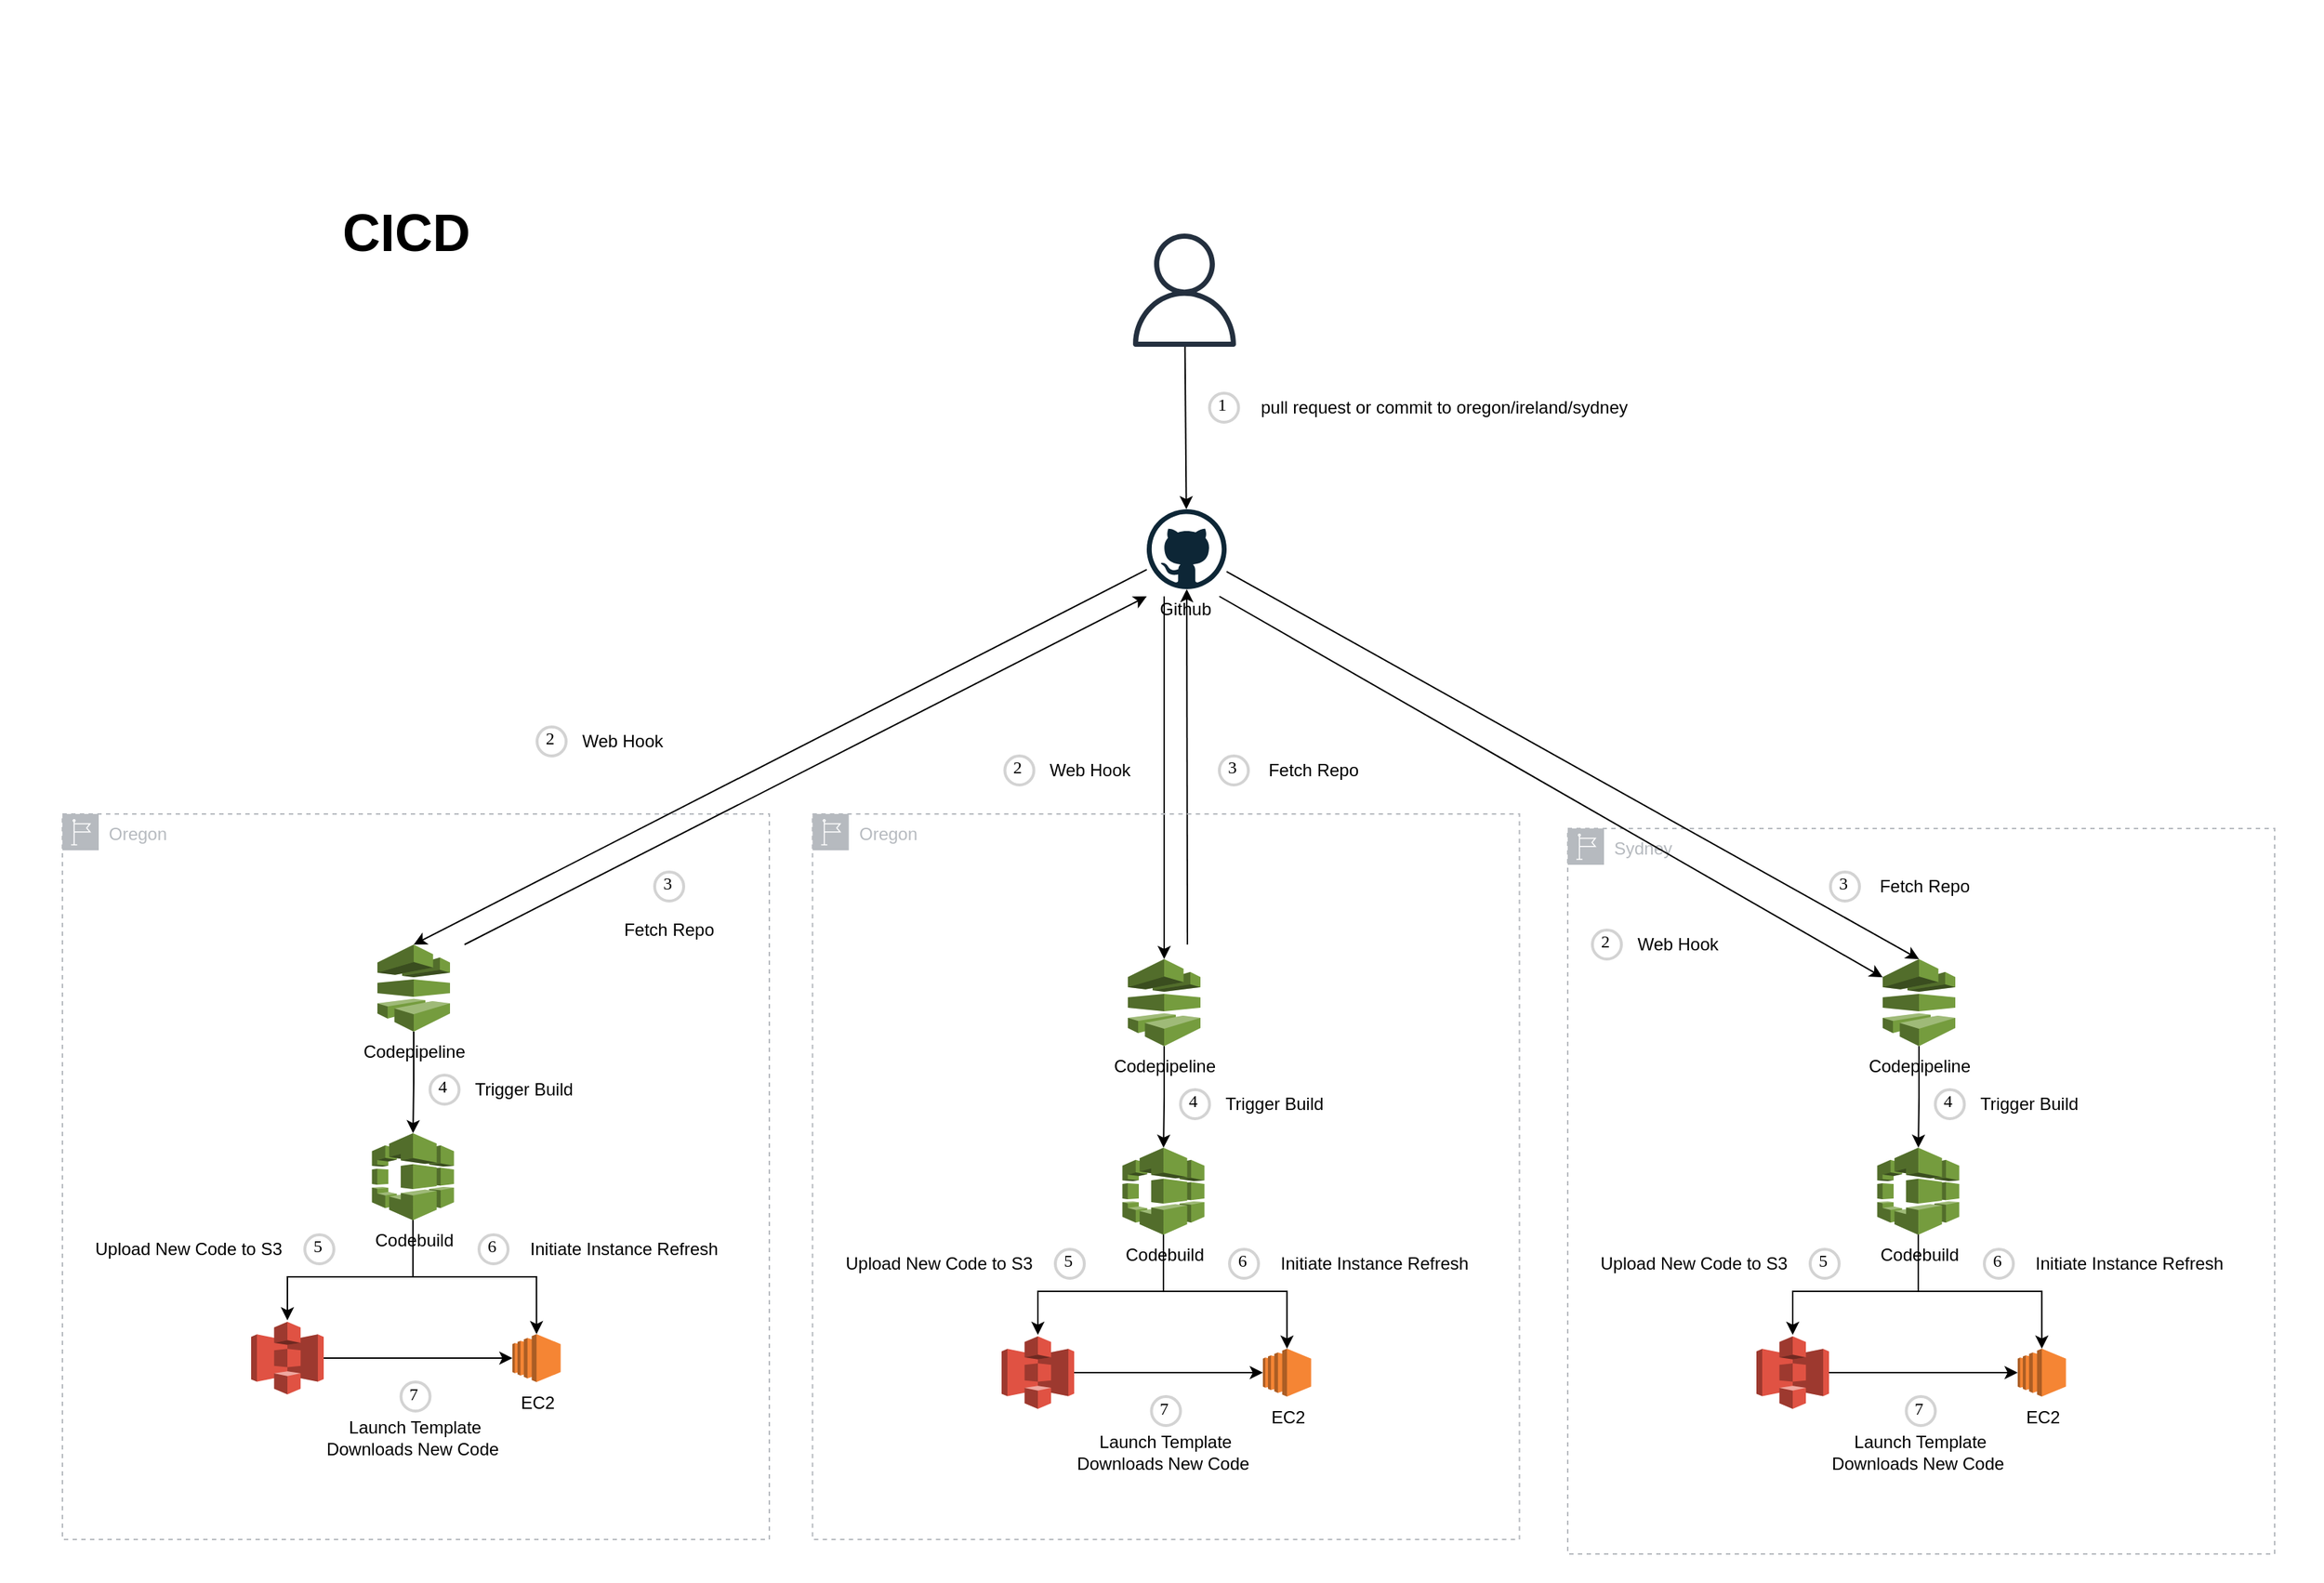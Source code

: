 <mxfile version="14.4.7" type="device"><diagram id="VI2CmjY19Yyj7ONXgsYY" name="Page-1"><mxGraphModel dx="4261" dy="3275" grid="1" gridSize="10" guides="1" tooltips="1" connect="1" arrows="1" fold="1" page="1" pageScale="1" pageWidth="827" pageHeight="1169" math="0" shadow="0"><root><mxCell id="0"/><mxCell id="1" parent="0"/><mxCell id="0wyqrArvDqqkzCASYWsu-60" value="" style="html=1;align=center;verticalAlign=top;rounded=1;absoluteArcSize=1;arcSize=20;dashed=1;strokeColor=none;" vertex="1" parent="1"><mxGeometry x="-1620" y="-2310" width="1600" height="1090" as="geometry"/></mxCell><mxCell id="0wyqrArvDqqkzCASYWsu-1" value="Oregon" style="outlineConnect=0;gradientColor=none;html=1;whiteSpace=wrap;fontSize=12;fontStyle=0;shape=mxgraph.aws4.group;grIcon=mxgraph.aws4.group_region;strokeColor=#B6BABF;fillColor=none;verticalAlign=top;align=left;spacingLeft=30;fontColor=#B6BABF;dashed=1;" vertex="1" parent="1"><mxGeometry x="-1577" y="-1749" width="487" height="500" as="geometry"/></mxCell><mxCell id="2IkIX0NBe9HeWPAB8Rjf-5" style="edgeStyle=orthogonalEdgeStyle;rounded=0;orthogonalLoop=1;jettySize=auto;html=1;exitX=1;exitY=0.5;exitDx=0;exitDy=0;exitPerimeter=0;entryX=0;entryY=0.5;entryDx=0;entryDy=0;entryPerimeter=0;" parent="1" source="2IkIX0NBe9HeWPAB8Rjf-1" target="Xz6c9rs2hVjiOxUgCXyi-18" edge="1"><mxGeometry relative="1" as="geometry"/></mxCell><mxCell id="2IkIX0NBe9HeWPAB8Rjf-1" value="" style="outlineConnect=0;dashed=1;verticalLabelPosition=bottom;verticalAlign=top;align=left;html=1;shape=mxgraph.aws3.s3;fillColor=#E05243;gradientColor=none;fontFamily=Helvetica;fontSize=12;fontColor=#B6BABF;strokeColor=#B6BABF;" parent="1" vertex="1"><mxGeometry x="-1447" y="-1399" width="50" height="50" as="geometry"/></mxCell><mxCell id="dFeCmKXPbSQyM2Zp5v_m-1" style="rounded=0;orthogonalLoop=1;jettySize=auto;html=1;entryX=0.5;entryY=0;entryDx=0;entryDy=0;entryPerimeter=0;" parent="1" source="fUifBIM_3LomGYKWxlKh-23" target="dFeCmKXPbSQyM2Zp5v_m-7" edge="1"><mxGeometry relative="1" as="geometry"><mxPoint x="-1348" y="-1692" as="targetPoint"/></mxGeometry></mxCell><mxCell id="fUifBIM_3LomGYKWxlKh-23" value="Github&amp;nbsp;" style="dashed=0;outlineConnect=0;html=1;align=center;labelPosition=center;verticalLabelPosition=bottom;verticalAlign=top;shape=mxgraph.weblogos.github" parent="1" vertex="1"><mxGeometry x="-830" y="-1959" width="55" height="55" as="geometry"/></mxCell><mxCell id="owG1QunbS8IT0_p3A75P-19" value="" style="outlineConnect=0;fontColor=#232F3E;gradientColor=none;fillColor=#232F3E;strokeColor=none;dashed=0;verticalLabelPosition=bottom;verticalAlign=top;align=center;html=1;fontSize=12;fontStyle=0;aspect=fixed;pointerEvents=1;shape=mxgraph.aws4.user;" parent="1" vertex="1"><mxGeometry x="-843" y="-2149" width="78" height="78" as="geometry"/></mxCell><mxCell id="owG1QunbS8IT0_p3A75P-20" value="" style="endArrow=classic;html=1;" parent="1" source="owG1QunbS8IT0_p3A75P-19" target="fUifBIM_3LomGYKWxlKh-23" edge="1"><mxGeometry width="50" height="50" relative="1" as="geometry"><mxPoint x="-1012.5" y="-1809" as="sourcePoint"/><mxPoint x="-774.5" y="-1959" as="targetPoint"/></mxGeometry></mxCell><mxCell id="Xz6c9rs2hVjiOxUgCXyi-14" value="pull request or commit to oregon/ireland/sydney" style="text;html=1;strokeColor=none;fillColor=none;align=center;verticalAlign=middle;whiteSpace=wrap;rounded=0;" parent="1" vertex="1"><mxGeometry x="-765" y="-2039" width="280" height="20" as="geometry"/></mxCell><mxCell id="Xz6c9rs2hVjiOxUgCXyi-18" value="EC2" style="outlineConnect=0;dashed=0;verticalLabelPosition=bottom;verticalAlign=top;align=center;html=1;shape=mxgraph.aws3.ec2;fillColor=#F58534;gradientColor=none;" parent="1" vertex="1"><mxGeometry x="-1267" y="-1390.5" width="33.25" height="33" as="geometry"/></mxCell><mxCell id="2IkIX0NBe9HeWPAB8Rjf-4" style="edgeStyle=orthogonalEdgeStyle;rounded=0;orthogonalLoop=1;jettySize=auto;html=1;exitX=0.5;exitY=1;exitDx=0;exitDy=0;exitPerimeter=0;" parent="1" edge="1"><mxGeometry relative="1" as="geometry"><mxPoint x="-1335.5" y="-1470" as="sourcePoint"/><mxPoint x="-1422" y="-1400" as="targetPoint"/><Array as="points"><mxPoint x="-1335" y="-1430"/><mxPoint x="-1422" y="-1430"/></Array></mxGeometry></mxCell><mxCell id="2IkIX0NBe9HeWPAB8Rjf-6" style="edgeStyle=orthogonalEdgeStyle;rounded=0;orthogonalLoop=1;jettySize=auto;html=1;exitX=0.5;exitY=1;exitDx=0;exitDy=0;exitPerimeter=0;entryX=0.5;entryY=0;entryDx=0;entryDy=0;entryPerimeter=0;" parent="1" source="2IkIX0NBe9HeWPAB8Rjf-2" target="Xz6c9rs2hVjiOxUgCXyi-18" edge="1"><mxGeometry relative="1" as="geometry"><Array as="points"><mxPoint x="-1335" y="-1430"/><mxPoint x="-1250" y="-1430"/></Array></mxGeometry></mxCell><mxCell id="2IkIX0NBe9HeWPAB8Rjf-2" value="Codebuild" style="outlineConnect=0;dashed=0;verticalLabelPosition=bottom;verticalAlign=top;align=center;html=1;shape=mxgraph.aws3.codebuild;fillColor=#759C3E;gradientColor=none;" parent="1" vertex="1"><mxGeometry x="-1363.75" y="-1529" width="56.5" height="60" as="geometry"/></mxCell><mxCell id="dFeCmKXPbSQyM2Zp5v_m-2" value="Fetch Repo" style="text;html=1;strokeColor=none;fillColor=none;align=center;verticalAlign=middle;whiteSpace=wrap;rounded=0;" parent="1" vertex="1"><mxGeometry x="-1204" y="-1679" width="90" height="20" as="geometry"/></mxCell><mxCell id="dFeCmKXPbSQyM2Zp5v_m-3" value="1" style="ellipse;whiteSpace=wrap;html=1;aspect=fixed;strokeWidth=2;fontFamily=Tahoma;spacingBottom=4;spacingRight=2;strokeColor=#d3d3d3;" parent="1" vertex="1"><mxGeometry x="-786.75" y="-2039" width="20" height="20" as="geometry"/></mxCell><mxCell id="dFeCmKXPbSQyM2Zp5v_m-4" value="2" style="ellipse;whiteSpace=wrap;html=1;aspect=fixed;strokeWidth=2;fontFamily=Tahoma;spacingBottom=4;spacingRight=2;strokeColor=#d3d3d3;" parent="1" vertex="1"><mxGeometry x="-1250" y="-1809" width="20" height="20" as="geometry"/></mxCell><mxCell id="dFeCmKXPbSQyM2Zp5v_m-5" value="3" style="ellipse;whiteSpace=wrap;html=1;aspect=fixed;strokeWidth=2;fontFamily=Tahoma;spacingBottom=4;spacingRight=2;strokeColor=#d3d3d3;" parent="1" vertex="1"><mxGeometry x="-1169" y="-1709" width="20" height="20" as="geometry"/></mxCell><mxCell id="dFeCmKXPbSQyM2Zp5v_m-8" value="" style="edgeStyle=orthogonalEdgeStyle;rounded=0;orthogonalLoop=1;jettySize=auto;html=1;" parent="1" source="dFeCmKXPbSQyM2Zp5v_m-7" target="2IkIX0NBe9HeWPAB8Rjf-2" edge="1"><mxGeometry relative="1" as="geometry"/></mxCell><mxCell id="dFeCmKXPbSQyM2Zp5v_m-7" value="Codepipeline" style="outlineConnect=0;dashed=0;verticalLabelPosition=bottom;verticalAlign=top;align=center;html=1;shape=mxgraph.aws3.codepipeline;fillColor=#759C3E;gradientColor=none;" parent="1" vertex="1"><mxGeometry x="-1360" y="-1659" width="50" height="60" as="geometry"/></mxCell><mxCell id="dFeCmKXPbSQyM2Zp5v_m-12" value="5" style="ellipse;whiteSpace=wrap;html=1;aspect=fixed;strokeWidth=2;fontFamily=Tahoma;spacingBottom=4;spacingRight=2;strokeColor=#d3d3d3;" parent="1" vertex="1"><mxGeometry x="-1410" y="-1459" width="20" height="20" as="geometry"/></mxCell><mxCell id="dFeCmKXPbSQyM2Zp5v_m-13" value="6" style="ellipse;whiteSpace=wrap;html=1;aspect=fixed;strokeWidth=2;fontFamily=Tahoma;spacingBottom=4;spacingRight=2;strokeColor=#d3d3d3;" parent="1" vertex="1"><mxGeometry x="-1290" y="-1459" width="20" height="20" as="geometry"/></mxCell><mxCell id="dFeCmKXPbSQyM2Zp5v_m-14" value="7" style="ellipse;whiteSpace=wrap;html=1;aspect=fixed;strokeWidth=2;fontFamily=Tahoma;spacingBottom=4;spacingRight=2;strokeColor=#d3d3d3;" parent="1" vertex="1"><mxGeometry x="-1343.75" y="-1357.5" width="20" height="20" as="geometry"/></mxCell><mxCell id="dFeCmKXPbSQyM2Zp5v_m-16" value="Trigger Build" style="text;html=1;strokeColor=none;fillColor=none;align=center;verticalAlign=middle;whiteSpace=wrap;rounded=0;" parent="1" vertex="1"><mxGeometry x="-1303.75" y="-1569" width="90" height="20" as="geometry"/></mxCell><mxCell id="dFeCmKXPbSQyM2Zp5v_m-17" value="Upload New Code to S3" style="text;html=1;strokeColor=none;fillColor=none;align=center;verticalAlign=middle;whiteSpace=wrap;rounded=0;" parent="1" vertex="1"><mxGeometry x="-1560" y="-1459" width="140" height="20" as="geometry"/></mxCell><mxCell id="dFeCmKXPbSQyM2Zp5v_m-18" value="Initiate Instance Refresh" style="text;html=1;strokeColor=none;fillColor=none;align=center;verticalAlign=middle;whiteSpace=wrap;rounded=0;" parent="1" vertex="1"><mxGeometry x="-1260" y="-1459" width="140" height="20" as="geometry"/></mxCell><mxCell id="dFeCmKXPbSQyM2Zp5v_m-19" value="Launch Template Downloads New Code&amp;nbsp;" style="text;html=1;strokeColor=none;fillColor=none;align=center;verticalAlign=middle;whiteSpace=wrap;rounded=0;" parent="1" vertex="1"><mxGeometry x="-1403.75" y="-1329" width="140" height="20" as="geometry"/></mxCell><mxCell id="0wyqrArvDqqkzCASYWsu-2" value="Web Hook" style="text;html=1;strokeColor=none;fillColor=none;align=center;verticalAlign=middle;whiteSpace=wrap;rounded=0;" vertex="1" parent="1"><mxGeometry x="-1233" y="-1809" width="84" height="20" as="geometry"/></mxCell><mxCell id="0wyqrArvDqqkzCASYWsu-6" style="rounded=0;orthogonalLoop=1;jettySize=auto;html=1;" edge="1" parent="1"><mxGeometry relative="1" as="geometry"><mxPoint x="-830" y="-1899" as="targetPoint"/><mxPoint x="-1300" y="-1659" as="sourcePoint"/></mxGeometry></mxCell><mxCell id="0wyqrArvDqqkzCASYWsu-9" value="4" style="ellipse;whiteSpace=wrap;html=1;aspect=fixed;strokeWidth=2;fontFamily=Tahoma;spacingBottom=4;spacingRight=2;strokeColor=#d3d3d3;" vertex="1" parent="1"><mxGeometry x="-1323.75" y="-1569" width="20" height="20" as="geometry"/></mxCell><mxCell id="0wyqrArvDqqkzCASYWsu-12" style="edgeStyle=orthogonalEdgeStyle;rounded=0;orthogonalLoop=1;jettySize=auto;html=1;exitX=1;exitY=0.5;exitDx=0;exitDy=0;exitPerimeter=0;entryX=0;entryY=0.5;entryDx=0;entryDy=0;entryPerimeter=0;" edge="1" parent="1" source="0wyqrArvDqqkzCASYWsu-13" target="0wyqrArvDqqkzCASYWsu-14"><mxGeometry relative="1" as="geometry"/></mxCell><mxCell id="0wyqrArvDqqkzCASYWsu-13" value="" style="outlineConnect=0;dashed=1;verticalLabelPosition=bottom;verticalAlign=top;align=left;html=1;shape=mxgraph.aws3.s3;fillColor=#E05243;gradientColor=none;fontFamily=Helvetica;fontSize=12;fontColor=#B6BABF;strokeColor=#B6BABF;" vertex="1" parent="1"><mxGeometry x="-930" y="-1389" width="50" height="50" as="geometry"/></mxCell><mxCell id="0wyqrArvDqqkzCASYWsu-14" value="EC2" style="outlineConnect=0;dashed=0;verticalLabelPosition=bottom;verticalAlign=top;align=center;html=1;shape=mxgraph.aws3.ec2;fillColor=#F58534;gradientColor=none;" vertex="1" parent="1"><mxGeometry x="-750" y="-1380.5" width="33.25" height="33" as="geometry"/></mxCell><mxCell id="0wyqrArvDqqkzCASYWsu-15" style="edgeStyle=orthogonalEdgeStyle;rounded=0;orthogonalLoop=1;jettySize=auto;html=1;exitX=0.5;exitY=1;exitDx=0;exitDy=0;exitPerimeter=0;" edge="1" parent="1"><mxGeometry relative="1" as="geometry"><mxPoint x="-818.5" y="-1460" as="sourcePoint"/><mxPoint x="-905" y="-1390" as="targetPoint"/><Array as="points"><mxPoint x="-818" y="-1420"/><mxPoint x="-905" y="-1420"/></Array></mxGeometry></mxCell><mxCell id="0wyqrArvDqqkzCASYWsu-16" style="edgeStyle=orthogonalEdgeStyle;rounded=0;orthogonalLoop=1;jettySize=auto;html=1;exitX=0.5;exitY=1;exitDx=0;exitDy=0;exitPerimeter=0;entryX=0.5;entryY=0;entryDx=0;entryDy=0;entryPerimeter=0;" edge="1" parent="1" source="0wyqrArvDqqkzCASYWsu-17" target="0wyqrArvDqqkzCASYWsu-14"><mxGeometry relative="1" as="geometry"><Array as="points"><mxPoint x="-818" y="-1420"/><mxPoint x="-733" y="-1420"/></Array></mxGeometry></mxCell><mxCell id="0wyqrArvDqqkzCASYWsu-17" value="Codebuild" style="outlineConnect=0;dashed=0;verticalLabelPosition=bottom;verticalAlign=top;align=center;html=1;shape=mxgraph.aws3.codebuild;fillColor=#759C3E;gradientColor=none;" vertex="1" parent="1"><mxGeometry x="-846.75" y="-1519" width="56.5" height="60" as="geometry"/></mxCell><mxCell id="0wyqrArvDqqkzCASYWsu-18" value="" style="edgeStyle=orthogonalEdgeStyle;rounded=0;orthogonalLoop=1;jettySize=auto;html=1;" edge="1" parent="1" source="0wyqrArvDqqkzCASYWsu-19" target="0wyqrArvDqqkzCASYWsu-17"><mxGeometry relative="1" as="geometry"/></mxCell><mxCell id="0wyqrArvDqqkzCASYWsu-19" value="Codepipeline" style="outlineConnect=0;dashed=0;verticalLabelPosition=bottom;verticalAlign=top;align=center;html=1;shape=mxgraph.aws3.codepipeline;fillColor=#759C3E;gradientColor=none;" vertex="1" parent="1"><mxGeometry x="-843" y="-1649" width="50" height="60" as="geometry"/></mxCell><mxCell id="0wyqrArvDqqkzCASYWsu-20" value="5" style="ellipse;whiteSpace=wrap;html=1;aspect=fixed;strokeWidth=2;fontFamily=Tahoma;spacingBottom=4;spacingRight=2;strokeColor=#d3d3d3;" vertex="1" parent="1"><mxGeometry x="-893" y="-1449" width="20" height="20" as="geometry"/></mxCell><mxCell id="0wyqrArvDqqkzCASYWsu-21" value="6" style="ellipse;whiteSpace=wrap;html=1;aspect=fixed;strokeWidth=2;fontFamily=Tahoma;spacingBottom=4;spacingRight=2;strokeColor=#d3d3d3;" vertex="1" parent="1"><mxGeometry x="-773" y="-1449" width="20" height="20" as="geometry"/></mxCell><mxCell id="0wyqrArvDqqkzCASYWsu-22" value="7" style="ellipse;whiteSpace=wrap;html=1;aspect=fixed;strokeWidth=2;fontFamily=Tahoma;spacingBottom=4;spacingRight=2;strokeColor=#d3d3d3;" vertex="1" parent="1"><mxGeometry x="-826.75" y="-1347.5" width="20" height="20" as="geometry"/></mxCell><mxCell id="0wyqrArvDqqkzCASYWsu-23" value="Trigger Build" style="text;html=1;strokeColor=none;fillColor=none;align=center;verticalAlign=middle;whiteSpace=wrap;rounded=0;" vertex="1" parent="1"><mxGeometry x="-786.75" y="-1559" width="90" height="20" as="geometry"/></mxCell><mxCell id="0wyqrArvDqqkzCASYWsu-24" value="Upload New Code to S3" style="text;html=1;strokeColor=none;fillColor=none;align=center;verticalAlign=middle;whiteSpace=wrap;rounded=0;" vertex="1" parent="1"><mxGeometry x="-1043" y="-1449" width="140" height="20" as="geometry"/></mxCell><mxCell id="0wyqrArvDqqkzCASYWsu-25" value="Initiate Instance Refresh" style="text;html=1;strokeColor=none;fillColor=none;align=center;verticalAlign=middle;whiteSpace=wrap;rounded=0;" vertex="1" parent="1"><mxGeometry x="-743" y="-1449" width="140" height="20" as="geometry"/></mxCell><mxCell id="0wyqrArvDqqkzCASYWsu-26" value="Launch Template Downloads New Code&amp;nbsp;" style="text;html=1;strokeColor=none;fillColor=none;align=center;verticalAlign=middle;whiteSpace=wrap;rounded=0;" vertex="1" parent="1"><mxGeometry x="-886.75" y="-1319" width="140" height="20" as="geometry"/></mxCell><mxCell id="0wyqrArvDqqkzCASYWsu-27" value="4" style="ellipse;whiteSpace=wrap;html=1;aspect=fixed;strokeWidth=2;fontFamily=Tahoma;spacingBottom=4;spacingRight=2;strokeColor=#d3d3d3;" vertex="1" parent="1"><mxGeometry x="-806.75" y="-1559" width="20" height="20" as="geometry"/></mxCell><mxCell id="0wyqrArvDqqkzCASYWsu-28" value="Sydney" style="outlineConnect=0;gradientColor=none;html=1;whiteSpace=wrap;fontSize=12;fontStyle=0;shape=mxgraph.aws4.group;grIcon=mxgraph.aws4.group_region;strokeColor=#B6BABF;fillColor=none;verticalAlign=top;align=left;spacingLeft=30;fontColor=#B6BABF;dashed=1;" vertex="1" parent="1"><mxGeometry x="-540" y="-1739" width="487" height="500" as="geometry"/></mxCell><mxCell id="0wyqrArvDqqkzCASYWsu-29" style="edgeStyle=orthogonalEdgeStyle;rounded=0;orthogonalLoop=1;jettySize=auto;html=1;exitX=1;exitY=0.5;exitDx=0;exitDy=0;exitPerimeter=0;entryX=0;entryY=0.5;entryDx=0;entryDy=0;entryPerimeter=0;" edge="1" parent="1" source="0wyqrArvDqqkzCASYWsu-30" target="0wyqrArvDqqkzCASYWsu-31"><mxGeometry relative="1" as="geometry"/></mxCell><mxCell id="0wyqrArvDqqkzCASYWsu-30" value="" style="outlineConnect=0;dashed=1;verticalLabelPosition=bottom;verticalAlign=top;align=left;html=1;shape=mxgraph.aws3.s3;fillColor=#E05243;gradientColor=none;fontFamily=Helvetica;fontSize=12;fontColor=#B6BABF;strokeColor=#B6BABF;" vertex="1" parent="1"><mxGeometry x="-410" y="-1389" width="50" height="50" as="geometry"/></mxCell><mxCell id="0wyqrArvDqqkzCASYWsu-31" value="EC2" style="outlineConnect=0;dashed=0;verticalLabelPosition=bottom;verticalAlign=top;align=center;html=1;shape=mxgraph.aws3.ec2;fillColor=#F58534;gradientColor=none;" vertex="1" parent="1"><mxGeometry x="-230" y="-1380.5" width="33.25" height="33" as="geometry"/></mxCell><mxCell id="0wyqrArvDqqkzCASYWsu-32" style="edgeStyle=orthogonalEdgeStyle;rounded=0;orthogonalLoop=1;jettySize=auto;html=1;exitX=0.5;exitY=1;exitDx=0;exitDy=0;exitPerimeter=0;" edge="1" parent="1"><mxGeometry relative="1" as="geometry"><mxPoint x="-298.5" y="-1460" as="sourcePoint"/><mxPoint x="-385" y="-1390" as="targetPoint"/><Array as="points"><mxPoint x="-298" y="-1420"/><mxPoint x="-385" y="-1420"/></Array></mxGeometry></mxCell><mxCell id="0wyqrArvDqqkzCASYWsu-33" style="edgeStyle=orthogonalEdgeStyle;rounded=0;orthogonalLoop=1;jettySize=auto;html=1;exitX=0.5;exitY=1;exitDx=0;exitDy=0;exitPerimeter=0;entryX=0.5;entryY=0;entryDx=0;entryDy=0;entryPerimeter=0;" edge="1" parent="1" source="0wyqrArvDqqkzCASYWsu-34" target="0wyqrArvDqqkzCASYWsu-31"><mxGeometry relative="1" as="geometry"><Array as="points"><mxPoint x="-298" y="-1420"/><mxPoint x="-213" y="-1420"/></Array></mxGeometry></mxCell><mxCell id="0wyqrArvDqqkzCASYWsu-34" value="Codebuild" style="outlineConnect=0;dashed=0;verticalLabelPosition=bottom;verticalAlign=top;align=center;html=1;shape=mxgraph.aws3.codebuild;fillColor=#759C3E;gradientColor=none;" vertex="1" parent="1"><mxGeometry x="-326.75" y="-1519" width="56.5" height="60" as="geometry"/></mxCell><mxCell id="0wyqrArvDqqkzCASYWsu-35" value="" style="edgeStyle=orthogonalEdgeStyle;rounded=0;orthogonalLoop=1;jettySize=auto;html=1;" edge="1" parent="1" source="0wyqrArvDqqkzCASYWsu-36" target="0wyqrArvDqqkzCASYWsu-34"><mxGeometry relative="1" as="geometry"/></mxCell><mxCell id="0wyqrArvDqqkzCASYWsu-36" value="Codepipeline" style="outlineConnect=0;dashed=0;verticalLabelPosition=bottom;verticalAlign=top;align=center;html=1;shape=mxgraph.aws3.codepipeline;fillColor=#759C3E;gradientColor=none;" vertex="1" parent="1"><mxGeometry x="-323" y="-1649" width="50" height="60" as="geometry"/></mxCell><mxCell id="0wyqrArvDqqkzCASYWsu-37" value="5" style="ellipse;whiteSpace=wrap;html=1;aspect=fixed;strokeWidth=2;fontFamily=Tahoma;spacingBottom=4;spacingRight=2;strokeColor=#d3d3d3;" vertex="1" parent="1"><mxGeometry x="-373" y="-1449" width="20" height="20" as="geometry"/></mxCell><mxCell id="0wyqrArvDqqkzCASYWsu-38" value="6" style="ellipse;whiteSpace=wrap;html=1;aspect=fixed;strokeWidth=2;fontFamily=Tahoma;spacingBottom=4;spacingRight=2;strokeColor=#d3d3d3;" vertex="1" parent="1"><mxGeometry x="-253" y="-1449" width="20" height="20" as="geometry"/></mxCell><mxCell id="0wyqrArvDqqkzCASYWsu-39" value="7" style="ellipse;whiteSpace=wrap;html=1;aspect=fixed;strokeWidth=2;fontFamily=Tahoma;spacingBottom=4;spacingRight=2;strokeColor=#d3d3d3;" vertex="1" parent="1"><mxGeometry x="-306.75" y="-1347.5" width="20" height="20" as="geometry"/></mxCell><mxCell id="0wyqrArvDqqkzCASYWsu-40" value="Trigger Build" style="text;html=1;strokeColor=none;fillColor=none;align=center;verticalAlign=middle;whiteSpace=wrap;rounded=0;" vertex="1" parent="1"><mxGeometry x="-266.75" y="-1559" width="90" height="20" as="geometry"/></mxCell><mxCell id="0wyqrArvDqqkzCASYWsu-41" value="Upload New Code to S3" style="text;html=1;strokeColor=none;fillColor=none;align=center;verticalAlign=middle;whiteSpace=wrap;rounded=0;" vertex="1" parent="1"><mxGeometry x="-523" y="-1449" width="140" height="20" as="geometry"/></mxCell><mxCell id="0wyqrArvDqqkzCASYWsu-42" value="Initiate Instance Refresh" style="text;html=1;strokeColor=none;fillColor=none;align=center;verticalAlign=middle;whiteSpace=wrap;rounded=0;" vertex="1" parent="1"><mxGeometry x="-223" y="-1449" width="140" height="20" as="geometry"/></mxCell><mxCell id="0wyqrArvDqqkzCASYWsu-43" value="Launch Template Downloads New Code&amp;nbsp;" style="text;html=1;strokeColor=none;fillColor=none;align=center;verticalAlign=middle;whiteSpace=wrap;rounded=0;" vertex="1" parent="1"><mxGeometry x="-366.75" y="-1319" width="140" height="20" as="geometry"/></mxCell><mxCell id="0wyqrArvDqqkzCASYWsu-44" value="4" style="ellipse;whiteSpace=wrap;html=1;aspect=fixed;strokeWidth=2;fontFamily=Tahoma;spacingBottom=4;spacingRight=2;strokeColor=#d3d3d3;" vertex="1" parent="1"><mxGeometry x="-286.75" y="-1559" width="20" height="20" as="geometry"/></mxCell><mxCell id="0wyqrArvDqqkzCASYWsu-46" style="rounded=0;orthogonalLoop=1;jettySize=auto;html=1;entryX=0.5;entryY=0;entryDx=0;entryDy=0;entryPerimeter=0;" edge="1" parent="1" target="0wyqrArvDqqkzCASYWsu-19"><mxGeometry relative="1" as="geometry"><mxPoint x="-1325.0" y="-1649" as="targetPoint"/><mxPoint x="-818" y="-1899" as="sourcePoint"/></mxGeometry></mxCell><mxCell id="0wyqrArvDqqkzCASYWsu-47" style="rounded=0;orthogonalLoop=1;jettySize=auto;html=1;" edge="1" parent="1" target="fUifBIM_3LomGYKWxlKh-23"><mxGeometry relative="1" as="geometry"><mxPoint x="-830" y="-1919" as="targetPoint"/><mxPoint x="-802" y="-1659" as="sourcePoint"/></mxGeometry></mxCell><mxCell id="0wyqrArvDqqkzCASYWsu-49" value="2" style="ellipse;whiteSpace=wrap;html=1;aspect=fixed;strokeWidth=2;fontFamily=Tahoma;spacingBottom=4;spacingRight=2;strokeColor=#d3d3d3;" vertex="1" parent="1"><mxGeometry x="-927.75" y="-1789" width="20" height="20" as="geometry"/></mxCell><mxCell id="0wyqrArvDqqkzCASYWsu-50" value="Web Hook" style="text;html=1;strokeColor=none;fillColor=none;align=center;verticalAlign=middle;whiteSpace=wrap;rounded=0;" vertex="1" parent="1"><mxGeometry x="-910.75" y="-1789" width="84" height="20" as="geometry"/></mxCell><mxCell id="0wyqrArvDqqkzCASYWsu-51" value="Fetch Repo" style="text;html=1;strokeColor=none;fillColor=none;align=center;verticalAlign=middle;whiteSpace=wrap;rounded=0;" vertex="1" parent="1"><mxGeometry x="-760" y="-1789" width="90" height="20" as="geometry"/></mxCell><mxCell id="0wyqrArvDqqkzCASYWsu-52" value="3" style="ellipse;whiteSpace=wrap;html=1;aspect=fixed;strokeWidth=2;fontFamily=Tahoma;spacingBottom=4;spacingRight=2;strokeColor=#d3d3d3;" vertex="1" parent="1"><mxGeometry x="-780" y="-1789" width="20" height="20" as="geometry"/></mxCell><mxCell id="0wyqrArvDqqkzCASYWsu-53" value="2" style="ellipse;whiteSpace=wrap;html=1;aspect=fixed;strokeWidth=2;fontFamily=Tahoma;spacingBottom=4;spacingRight=2;strokeColor=#d3d3d3;" vertex="1" parent="1"><mxGeometry x="-523" y="-1669" width="20" height="20" as="geometry"/></mxCell><mxCell id="0wyqrArvDqqkzCASYWsu-54" value="Web Hook" style="text;html=1;strokeColor=none;fillColor=none;align=center;verticalAlign=middle;whiteSpace=wrap;rounded=0;" vertex="1" parent="1"><mxGeometry x="-506" y="-1669" width="84" height="20" as="geometry"/></mxCell><mxCell id="0wyqrArvDqqkzCASYWsu-55" value="Fetch Repo" style="text;html=1;strokeColor=none;fillColor=none;align=center;verticalAlign=middle;whiteSpace=wrap;rounded=0;" vertex="1" parent="1"><mxGeometry x="-339" y="-1709" width="90" height="20" as="geometry"/></mxCell><mxCell id="0wyqrArvDqqkzCASYWsu-56" value="3" style="ellipse;whiteSpace=wrap;html=1;aspect=fixed;strokeWidth=2;fontFamily=Tahoma;spacingBottom=4;spacingRight=2;strokeColor=#d3d3d3;" vertex="1" parent="1"><mxGeometry x="-359" y="-1709" width="20" height="20" as="geometry"/></mxCell><mxCell id="0wyqrArvDqqkzCASYWsu-57" style="rounded=0;orthogonalLoop=1;jettySize=auto;html=1;entryX=0;entryY=0.21;entryDx=0;entryDy=0;entryPerimeter=0;" edge="1" parent="1" target="0wyqrArvDqqkzCASYWsu-36"><mxGeometry relative="1" as="geometry"><mxPoint x="-552" y="-1809" as="targetPoint"/><mxPoint x="-780" y="-1899" as="sourcePoint"/></mxGeometry></mxCell><mxCell id="0wyqrArvDqqkzCASYWsu-58" style="rounded=0;orthogonalLoop=1;jettySize=auto;html=1;entryX=0.5;entryY=0;entryDx=0;entryDy=0;entryPerimeter=0;" edge="1" parent="1" source="fUifBIM_3LomGYKWxlKh-23" target="0wyqrArvDqqkzCASYWsu-36"><mxGeometry relative="1" as="geometry"><mxPoint x="-669.996" y="-1914" as="targetPoint"/><mxPoint x="-669.55" y="-1689" as="sourcePoint"/></mxGeometry></mxCell><mxCell id="0wyqrArvDqqkzCASYWsu-59" value="Oregon" style="outlineConnect=0;gradientColor=none;html=1;whiteSpace=wrap;fontSize=12;fontStyle=0;shape=mxgraph.aws4.group;grIcon=mxgraph.aws4.group_region;strokeColor=#B6BABF;fillColor=none;verticalAlign=top;align=left;spacingLeft=30;fontColor=#B6BABF;dashed=1;" vertex="1" parent="1"><mxGeometry x="-1060.25" y="-1749" width="487" height="500" as="geometry"/></mxCell><mxCell id="0wyqrArvDqqkzCASYWsu-61" value="&lt;b&gt;&lt;font style=&quot;font-size: 36px&quot;&gt;CICD&lt;/font&gt;&lt;/b&gt;" style="text;html=1;strokeColor=none;fillColor=none;align=center;verticalAlign=middle;whiteSpace=wrap;rounded=0;" vertex="1" parent="1"><mxGeometry x="-1360" y="-2160" width="40" height="20" as="geometry"/></mxCell></root></mxGraphModel></diagram></mxfile>